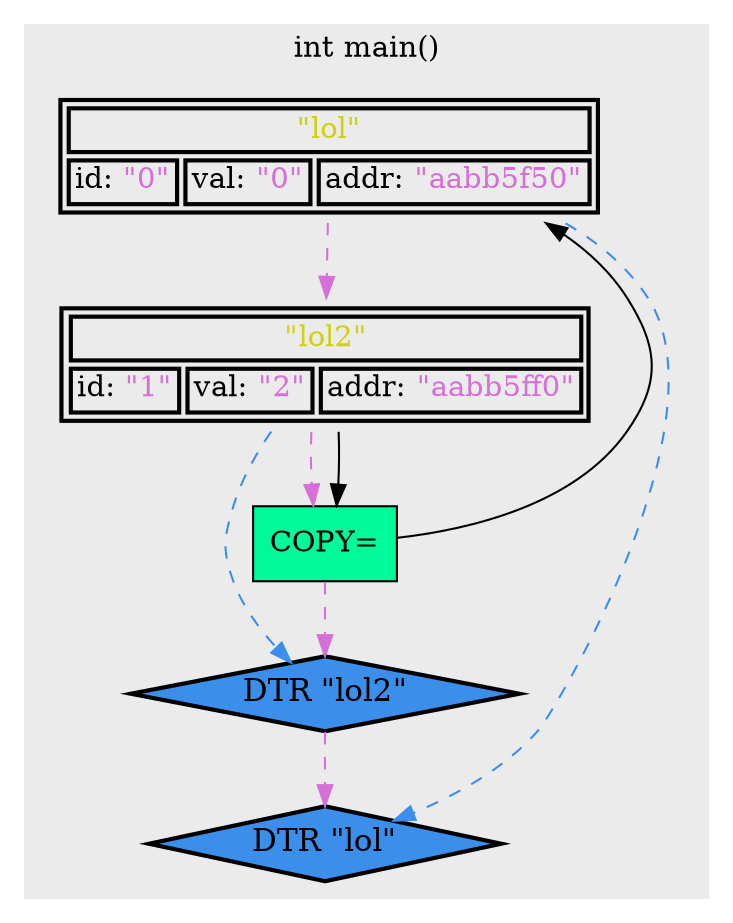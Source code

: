 digraph
{
dpi = 400;
subgraph cluster_0 {
label="int main()"
style=filled; color="#ebebeb"

// -----------------------------------------------------------------------------
node_id_0_index_0[shape=none, label=<<TABLE BORDER="2">
<TR>
<TD COLSPAN = "3"><FONT COLOR="#d1d110">"lol"</FONT></TD>
</TR>
<TR>
<TD>id: <FONT COLOR="#d670d6">"0"</FONT></TD>
<TD>val: <FONT COLOR="#d670d6">"0"</FONT></TD>
<TD>addr: <FONT COLOR="#d670d6">"aabb5f50"</FONT></TD>
</TR>
</TABLE>
>];


// -----------------------------------------------------------------------------
node_id_1_index_0[shape=none, label=<<TABLE BORDER="2">
<TR>
<TD COLSPAN = "3"><FONT COLOR="#d1d110">"lol2"</FONT></TD>
</TR>
<TR>
<TD>id: <FONT COLOR="#d670d6">"1"</FONT></TD>
<TD>val: <FONT COLOR="#d670d6">"2"</FONT></TD>
<TD>addr: <FONT COLOR="#d670d6">"aabb5ff0"</FONT></TD>
</TR>
</TABLE>
>];


// -----------------------------------------------------------------------------
asg_id_0_operindex_1[shape=rectangle, style=filled, label="COPY=", fillcolor="mediumspringgreen"]

// -----------------------------------------------------------------------------
node_id_1_index_1[label = "DTR \"lol2\"", shape = "diamond", style = "filled, bold", fillcolor = "#3b8eea", fontsize = 15]

// -----------------------------------------------------------------------------
node_id_0_index_1[label = "DTR \"lol\"", shape = "diamond", style = "filled, bold", fillcolor = "#3b8eea", fontsize = 15]

// -----------------------------------------------------------------------------
}
node_id_0_index_0 -> node_id_1_index_0[weight=100, style=dashed, color="#d670d6"];
node_id_1_index_0 -> asg_id_0_operindex_1[weight=100, style=dashed, color="#d670d6"];
node_id_1_index_0 -> asg_id_0_operindex_1[color=black];
asg_id_0_operindex_1 -> node_id_0_index_0[color=black];
asg_id_0_operindex_1 -> node_id_1_index_1[weight=100, style=dashed, color="#d670d6"];
node_id_1_index_0 -> node_id_1_index_1[style=dashed, color="#3b8eea"];
node_id_1_index_1 -> node_id_0_index_1[weight=100, style=dashed, color="#d670d6"];
node_id_0_index_0 -> node_id_0_index_1[style=dashed, color="#3b8eea"];
}
